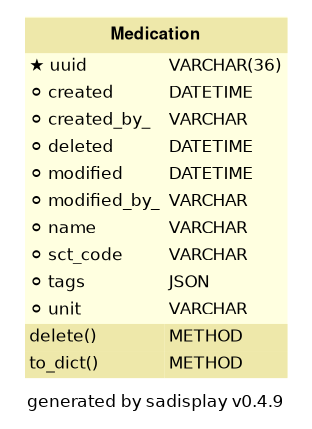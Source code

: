 
        digraph G {
            label = "generated by sadisplay v0.4.9";
            fontname = "Bitstream Vera Sans"
            fontsize = 8

            node [
                fontname = "Bitstream Vera Sans"
                fontsize = 8
                shape = "plaintext"
            ]

            edge [
                fontname = "Bitstream Vera Sans"
                fontsize = 8
            ]
    

        Medication [label=<
        <TABLE BGCOLOR="lightyellow" BORDER="0"
            CELLBORDER="0" CELLSPACING="0">
                <TR><TD COLSPAN="2" CELLPADDING="4"
                        ALIGN="CENTER" BGCOLOR="palegoldenrod"
                ><FONT FACE="Helvetica Bold" COLOR="black"
                >Medication</FONT></TD></TR><TR><TD ALIGN="LEFT" BORDER="0"
        ><FONT FACE="Bitstream Vera Sans">★ uuid</FONT
        ></TD><TD ALIGN="LEFT"
        ><FONT FACE="Bitstream Vera Sans">VARCHAR(36)</FONT
        ></TD></TR> <TR><TD ALIGN="LEFT" BORDER="0"
        ><FONT FACE="Bitstream Vera Sans">⚪ created</FONT
        ></TD><TD ALIGN="LEFT"
        ><FONT FACE="Bitstream Vera Sans">DATETIME</FONT
        ></TD></TR> <TR><TD ALIGN="LEFT" BORDER="0"
        ><FONT FACE="Bitstream Vera Sans">⚪ created_by_</FONT
        ></TD><TD ALIGN="LEFT"
        ><FONT FACE="Bitstream Vera Sans">VARCHAR</FONT
        ></TD></TR> <TR><TD ALIGN="LEFT" BORDER="0"
        ><FONT FACE="Bitstream Vera Sans">⚪ deleted</FONT
        ></TD><TD ALIGN="LEFT"
        ><FONT FACE="Bitstream Vera Sans">DATETIME</FONT
        ></TD></TR> <TR><TD ALIGN="LEFT" BORDER="0"
        ><FONT FACE="Bitstream Vera Sans">⚪ modified</FONT
        ></TD><TD ALIGN="LEFT"
        ><FONT FACE="Bitstream Vera Sans">DATETIME</FONT
        ></TD></TR> <TR><TD ALIGN="LEFT" BORDER="0"
        ><FONT FACE="Bitstream Vera Sans">⚪ modified_by_</FONT
        ></TD><TD ALIGN="LEFT"
        ><FONT FACE="Bitstream Vera Sans">VARCHAR</FONT
        ></TD></TR> <TR><TD ALIGN="LEFT" BORDER="0"
        ><FONT FACE="Bitstream Vera Sans">⚪ name</FONT
        ></TD><TD ALIGN="LEFT"
        ><FONT FACE="Bitstream Vera Sans">VARCHAR</FONT
        ></TD></TR> <TR><TD ALIGN="LEFT" BORDER="0"
        ><FONT FACE="Bitstream Vera Sans">⚪ sct_code</FONT
        ></TD><TD ALIGN="LEFT"
        ><FONT FACE="Bitstream Vera Sans">VARCHAR</FONT
        ></TD></TR> <TR><TD ALIGN="LEFT" BORDER="0"
        ><FONT FACE="Bitstream Vera Sans">⚪ tags</FONT
        ></TD><TD ALIGN="LEFT"
        ><FONT FACE="Bitstream Vera Sans">JSON</FONT
        ></TD></TR> <TR><TD ALIGN="LEFT" BORDER="0"
        ><FONT FACE="Bitstream Vera Sans">⚪ unit</FONT
        ></TD><TD ALIGN="LEFT"
        ><FONT FACE="Bitstream Vera Sans">VARCHAR</FONT
        ></TD></TR><TR><TD ALIGN="LEFT" BORDER="0"
        BGCOLOR="palegoldenrod"
        ><FONT FACE="Bitstream Vera Sans">delete()</FONT></TD
        ><TD BGCOLOR="palegoldenrod" ALIGN="LEFT"
        ><FONT FACE="Bitstream Vera Sans">METHOD</FONT
        ></TD></TR> <TR><TD ALIGN="LEFT" BORDER="0"
        BGCOLOR="palegoldenrod"
        ><FONT FACE="Bitstream Vera Sans">to_dict()</FONT></TD
        ><TD BGCOLOR="palegoldenrod" ALIGN="LEFT"
        ><FONT FACE="Bitstream Vera Sans">METHOD</FONT
        ></TD></TR>
        </TABLE>
    >]
    
	edge [
		arrowhead = empty
	]
	edge [
		arrowhead = ediamond
		arrowtail = open
	]
}
